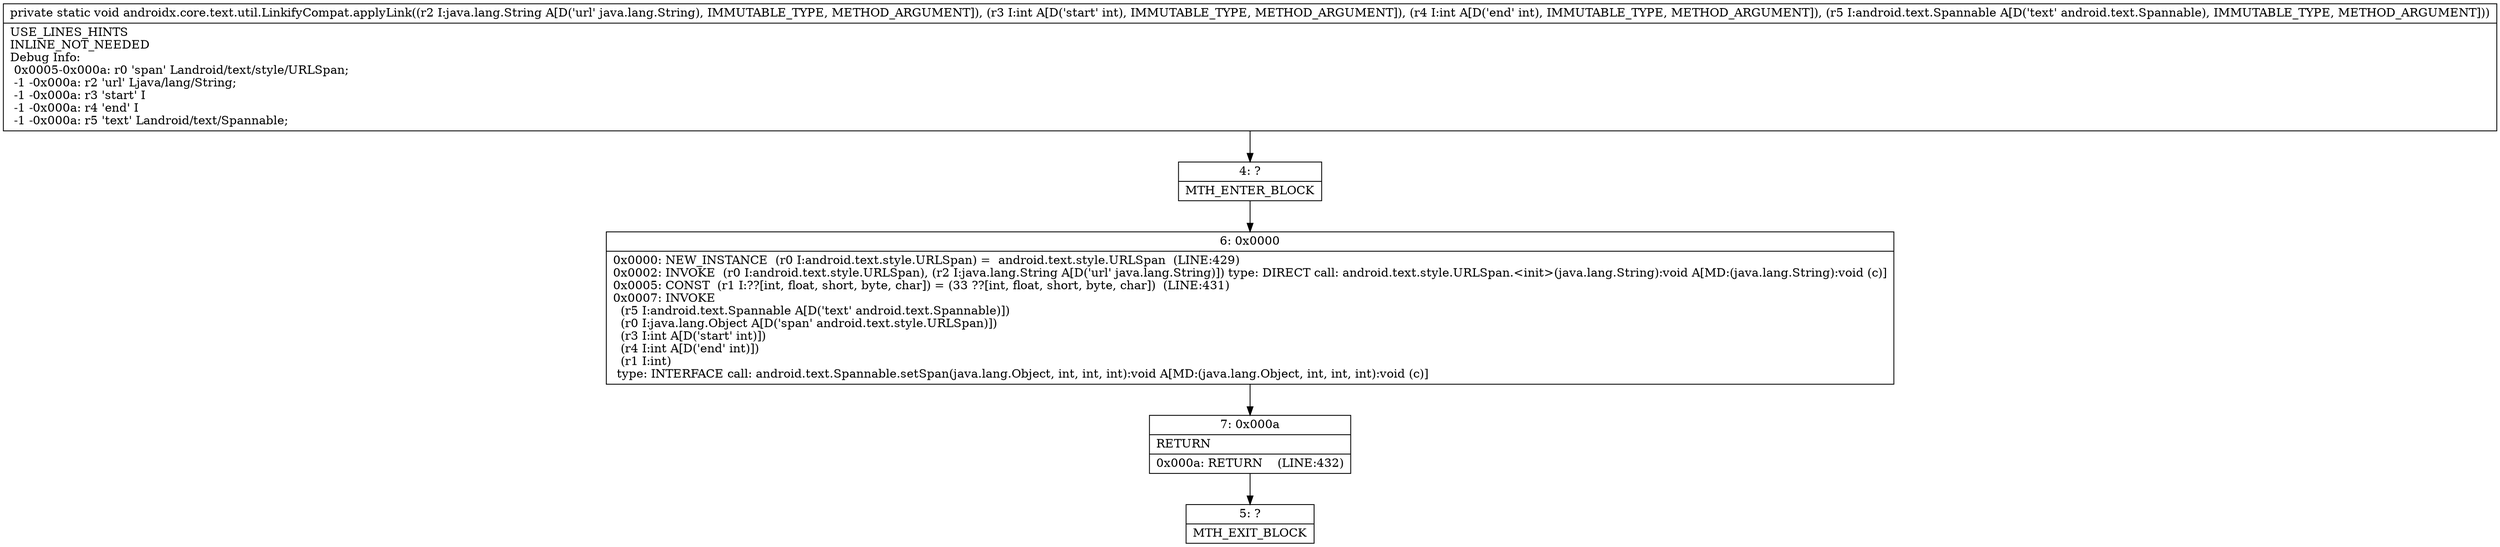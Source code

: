 digraph "CFG forandroidx.core.text.util.LinkifyCompat.applyLink(Ljava\/lang\/String;IILandroid\/text\/Spannable;)V" {
Node_4 [shape=record,label="{4\:\ ?|MTH_ENTER_BLOCK\l}"];
Node_6 [shape=record,label="{6\:\ 0x0000|0x0000: NEW_INSTANCE  (r0 I:android.text.style.URLSpan) =  android.text.style.URLSpan  (LINE:429)\l0x0002: INVOKE  (r0 I:android.text.style.URLSpan), (r2 I:java.lang.String A[D('url' java.lang.String)]) type: DIRECT call: android.text.style.URLSpan.\<init\>(java.lang.String):void A[MD:(java.lang.String):void (c)]\l0x0005: CONST  (r1 I:??[int, float, short, byte, char]) = (33 ??[int, float, short, byte, char])  (LINE:431)\l0x0007: INVOKE  \l  (r5 I:android.text.Spannable A[D('text' android.text.Spannable)])\l  (r0 I:java.lang.Object A[D('span' android.text.style.URLSpan)])\l  (r3 I:int A[D('start' int)])\l  (r4 I:int A[D('end' int)])\l  (r1 I:int)\l type: INTERFACE call: android.text.Spannable.setSpan(java.lang.Object, int, int, int):void A[MD:(java.lang.Object, int, int, int):void (c)]\l}"];
Node_7 [shape=record,label="{7\:\ 0x000a|RETURN\l|0x000a: RETURN    (LINE:432)\l}"];
Node_5 [shape=record,label="{5\:\ ?|MTH_EXIT_BLOCK\l}"];
MethodNode[shape=record,label="{private static void androidx.core.text.util.LinkifyCompat.applyLink((r2 I:java.lang.String A[D('url' java.lang.String), IMMUTABLE_TYPE, METHOD_ARGUMENT]), (r3 I:int A[D('start' int), IMMUTABLE_TYPE, METHOD_ARGUMENT]), (r4 I:int A[D('end' int), IMMUTABLE_TYPE, METHOD_ARGUMENT]), (r5 I:android.text.Spannable A[D('text' android.text.Spannable), IMMUTABLE_TYPE, METHOD_ARGUMENT]))  | USE_LINES_HINTS\lINLINE_NOT_NEEDED\lDebug Info:\l  0x0005\-0x000a: r0 'span' Landroid\/text\/style\/URLSpan;\l  \-1 \-0x000a: r2 'url' Ljava\/lang\/String;\l  \-1 \-0x000a: r3 'start' I\l  \-1 \-0x000a: r4 'end' I\l  \-1 \-0x000a: r5 'text' Landroid\/text\/Spannable;\l}"];
MethodNode -> Node_4;Node_4 -> Node_6;
Node_6 -> Node_7;
Node_7 -> Node_5;
}

